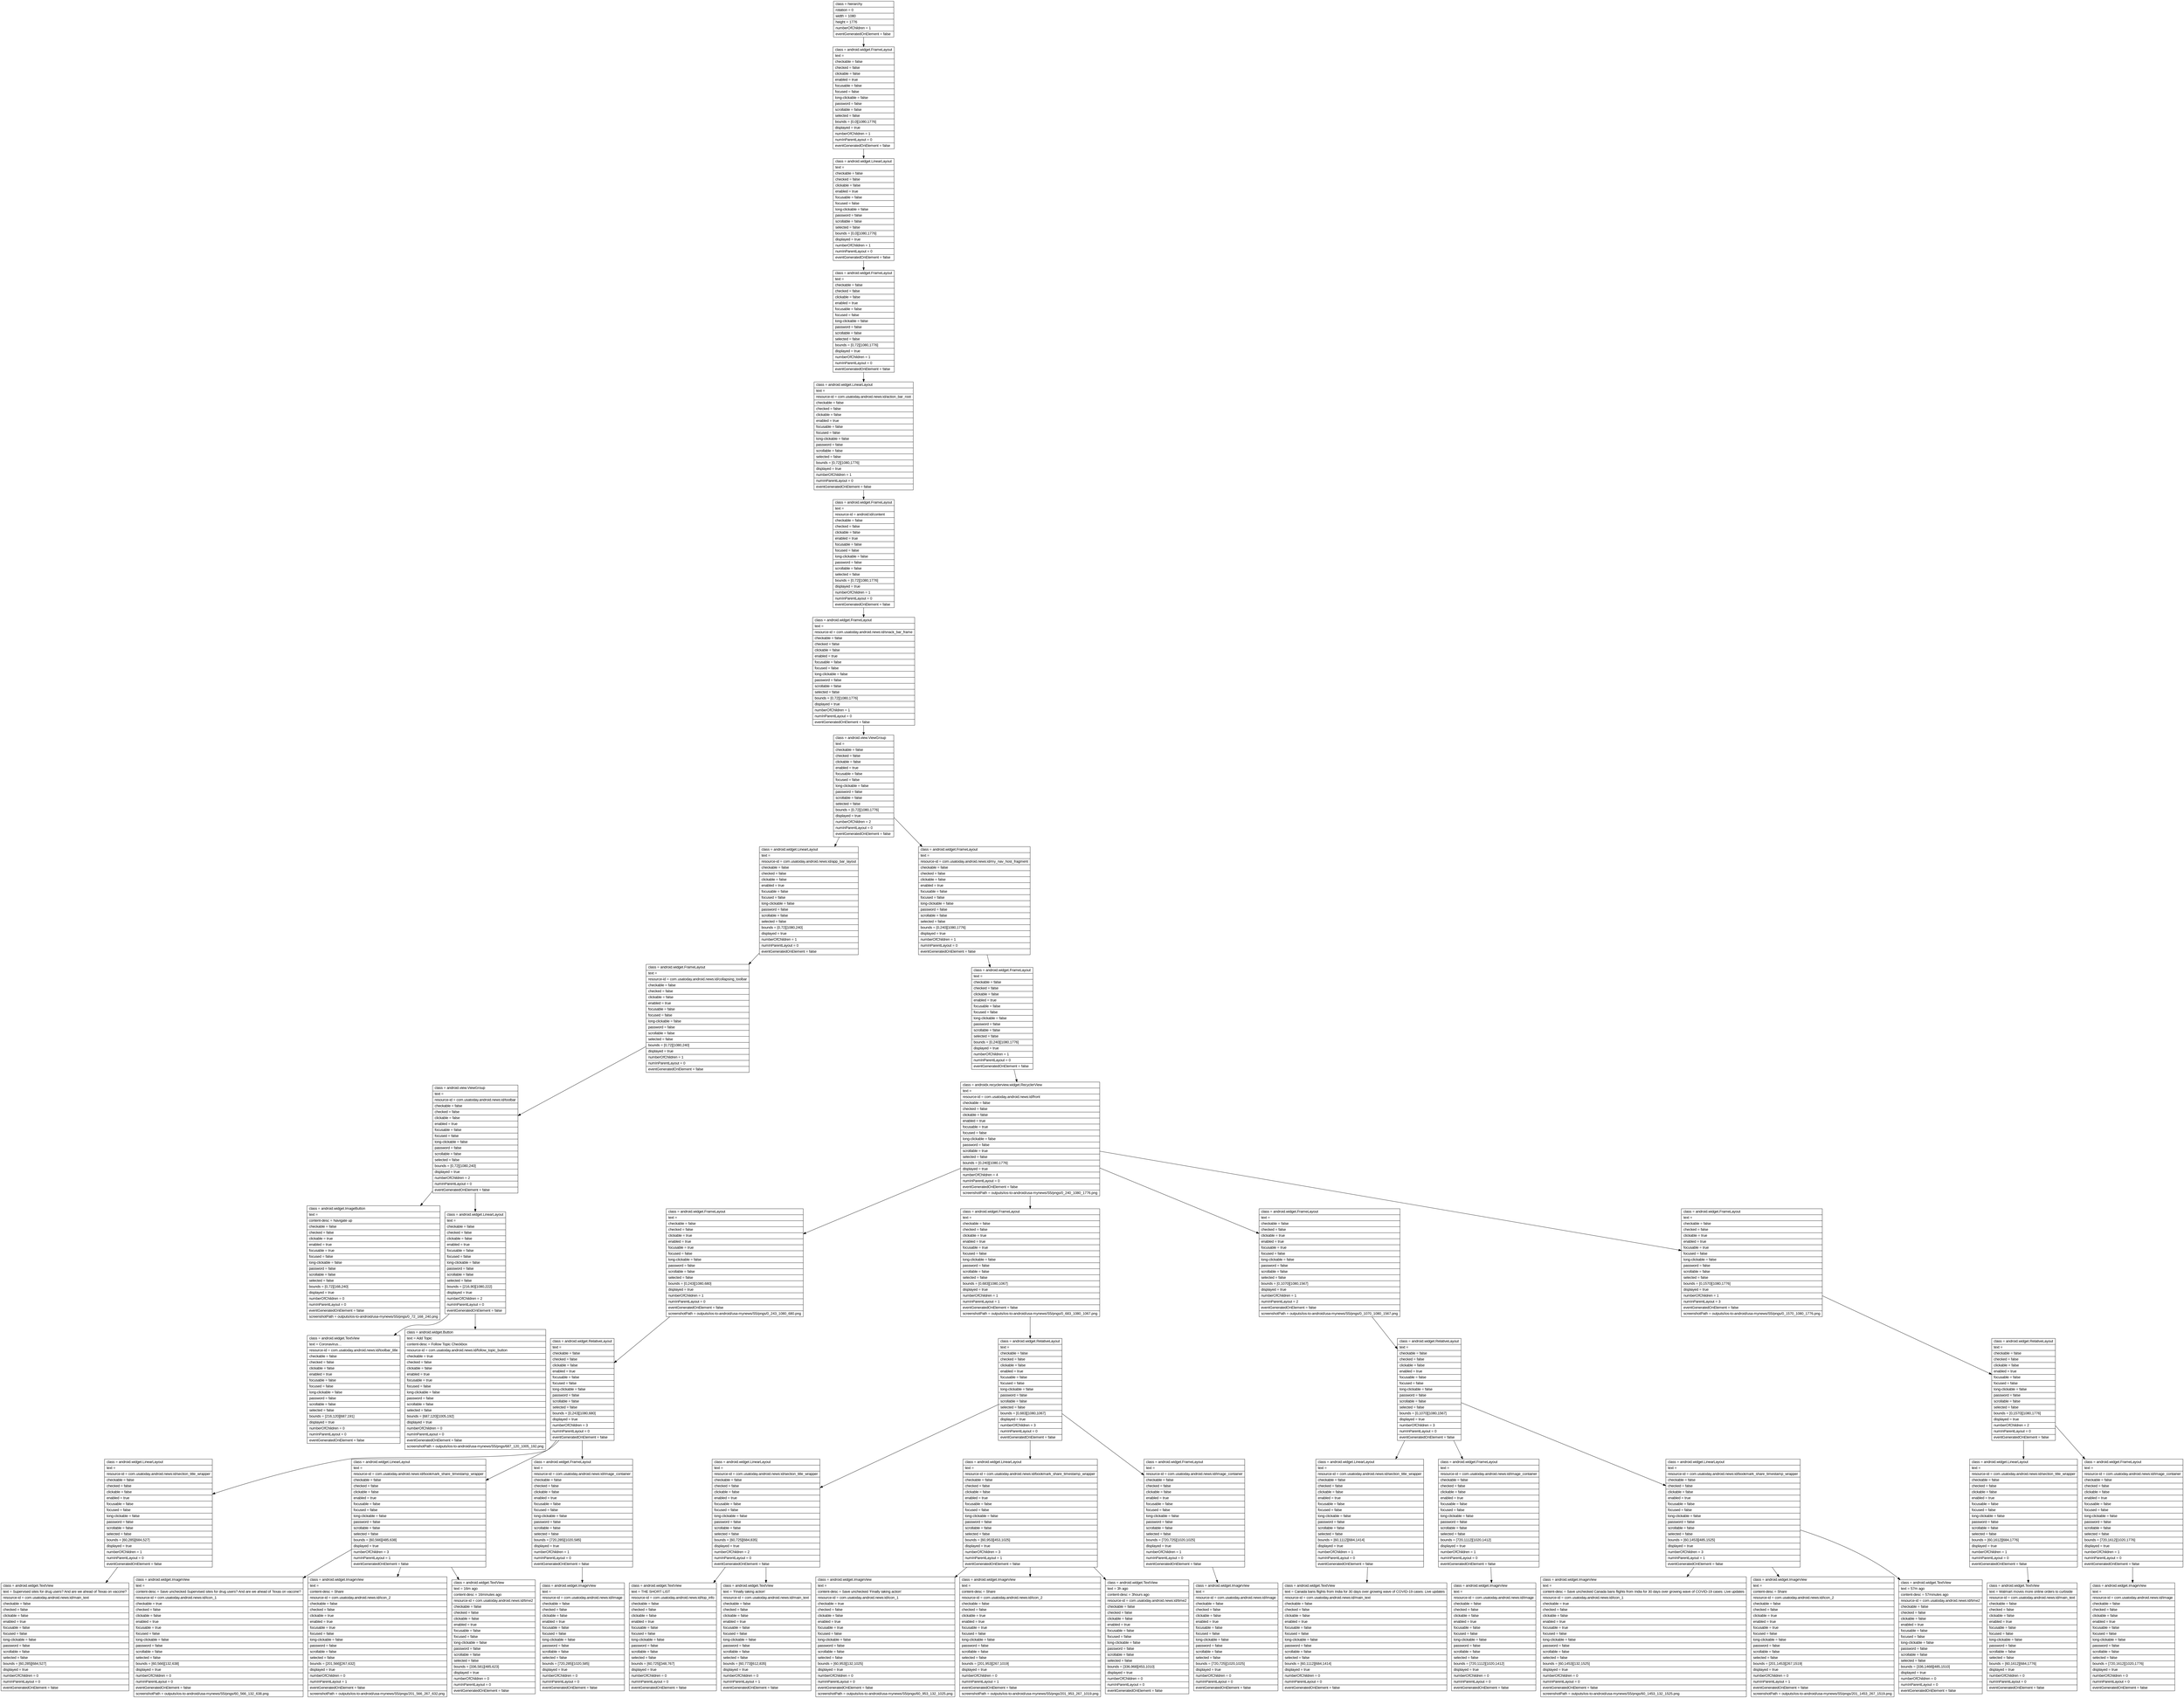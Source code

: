 digraph Layout {

	node [shape=record fontname=Arial];

	0	[label="{class = hierarchy\l|rotation = 0\l|width = 1080\l|height = 1776\l|numberOfChildren = 1\l|eventGeneratedOnElement = false \l}"]
	1	[label="{class = android.widget.FrameLayout\l|text = \l|checkable = false\l|checked = false\l|clickable = false\l|enabled = true\l|focusable = false\l|focused = false\l|long-clickable = false\l|password = false\l|scrollable = false\l|selected = false\l|bounds = [0,0][1080,1776]\l|displayed = true\l|numberOfChildren = 1\l|numInParentLayout = 0\l|eventGeneratedOnElement = false \l}"]
	2	[label="{class = android.widget.LinearLayout\l|text = \l|checkable = false\l|checked = false\l|clickable = false\l|enabled = true\l|focusable = false\l|focused = false\l|long-clickable = false\l|password = false\l|scrollable = false\l|selected = false\l|bounds = [0,0][1080,1776]\l|displayed = true\l|numberOfChildren = 1\l|numInParentLayout = 0\l|eventGeneratedOnElement = false \l}"]
	3	[label="{class = android.widget.FrameLayout\l|text = \l|checkable = false\l|checked = false\l|clickable = false\l|enabled = true\l|focusable = false\l|focused = false\l|long-clickable = false\l|password = false\l|scrollable = false\l|selected = false\l|bounds = [0,72][1080,1776]\l|displayed = true\l|numberOfChildren = 1\l|numInParentLayout = 0\l|eventGeneratedOnElement = false \l}"]
	4	[label="{class = android.widget.LinearLayout\l|text = \l|resource-id = com.usatoday.android.news:id/action_bar_root\l|checkable = false\l|checked = false\l|clickable = false\l|enabled = true\l|focusable = false\l|focused = false\l|long-clickable = false\l|password = false\l|scrollable = false\l|selected = false\l|bounds = [0,72][1080,1776]\l|displayed = true\l|numberOfChildren = 1\l|numInParentLayout = 0\l|eventGeneratedOnElement = false \l}"]
	5	[label="{class = android.widget.FrameLayout\l|text = \l|resource-id = android:id/content\l|checkable = false\l|checked = false\l|clickable = false\l|enabled = true\l|focusable = false\l|focused = false\l|long-clickable = false\l|password = false\l|scrollable = false\l|selected = false\l|bounds = [0,72][1080,1776]\l|displayed = true\l|numberOfChildren = 1\l|numInParentLayout = 0\l|eventGeneratedOnElement = false \l}"]
	6	[label="{class = android.widget.FrameLayout\l|text = \l|resource-id = com.usatoday.android.news:id/snack_bar_frame\l|checkable = false\l|checked = false\l|clickable = false\l|enabled = true\l|focusable = false\l|focused = false\l|long-clickable = false\l|password = false\l|scrollable = false\l|selected = false\l|bounds = [0,72][1080,1776]\l|displayed = true\l|numberOfChildren = 1\l|numInParentLayout = 0\l|eventGeneratedOnElement = false \l}"]
	7	[label="{class = android.view.ViewGroup\l|text = \l|checkable = false\l|checked = false\l|clickable = false\l|enabled = true\l|focusable = false\l|focused = false\l|long-clickable = false\l|password = false\l|scrollable = false\l|selected = false\l|bounds = [0,72][1080,1776]\l|displayed = true\l|numberOfChildren = 2\l|numInParentLayout = 0\l|eventGeneratedOnElement = false \l}"]
	8	[label="{class = android.widget.LinearLayout\l|text = \l|resource-id = com.usatoday.android.news:id/app_bar_layout\l|checkable = false\l|checked = false\l|clickable = false\l|enabled = true\l|focusable = false\l|focused = false\l|long-clickable = false\l|password = false\l|scrollable = false\l|selected = false\l|bounds = [0,72][1080,240]\l|displayed = true\l|numberOfChildren = 1\l|numInParentLayout = 0\l|eventGeneratedOnElement = false \l}"]
	9	[label="{class = android.widget.FrameLayout\l|text = \l|resource-id = com.usatoday.android.news:id/my_nav_host_fragment\l|checkable = false\l|checked = false\l|clickable = false\l|enabled = true\l|focusable = false\l|focused = false\l|long-clickable = false\l|password = false\l|scrollable = false\l|selected = false\l|bounds = [0,240][1080,1776]\l|displayed = true\l|numberOfChildren = 1\l|numInParentLayout = 0\l|eventGeneratedOnElement = false \l}"]
	10	[label="{class = android.widget.FrameLayout\l|text = \l|resource-id = com.usatoday.android.news:id/collapsing_toolbar\l|checkable = false\l|checked = false\l|clickable = false\l|enabled = true\l|focusable = false\l|focused = false\l|long-clickable = false\l|password = false\l|scrollable = false\l|selected = false\l|bounds = [0,72][1080,240]\l|displayed = true\l|numberOfChildren = 1\l|numInParentLayout = 0\l|eventGeneratedOnElement = false \l}"]
	11	[label="{class = android.widget.FrameLayout\l|text = \l|checkable = false\l|checked = false\l|clickable = false\l|enabled = true\l|focusable = false\l|focused = false\l|long-clickable = false\l|password = false\l|scrollable = false\l|selected = false\l|bounds = [0,240][1080,1776]\l|displayed = true\l|numberOfChildren = 1\l|numInParentLayout = 0\l|eventGeneratedOnElement = false \l}"]
	12	[label="{class = android.view.ViewGroup\l|text = \l|resource-id = com.usatoday.android.news:id/toolbar\l|checkable = false\l|checked = false\l|clickable = false\l|enabled = true\l|focusable = false\l|focused = false\l|long-clickable = false\l|password = false\l|scrollable = false\l|selected = false\l|bounds = [0,72][1080,240]\l|displayed = true\l|numberOfChildren = 2\l|numInParentLayout = 0\l|eventGeneratedOnElement = false \l}"]
	13	[label="{class = androidx.recyclerview.widget.RecyclerView\l|text = \l|resource-id = com.usatoday.android.news:id/front\l|checkable = false\l|checked = false\l|clickable = false\l|enabled = true\l|focusable = true\l|focused = false\l|long-clickable = false\l|password = false\l|scrollable = true\l|selected = false\l|bounds = [0,240][1080,1776]\l|displayed = true\l|numberOfChildren = 4\l|numInParentLayout = 0\l|eventGeneratedOnElement = false \l|screenshotPath = outputs/ios-to-android/usa-mynews/S5/pngs/0_240_1080_1776.png\l}"]
	14	[label="{class = android.widget.ImageButton\l|text = \l|content-desc = Navigate up\l|checkable = false\l|checked = false\l|clickable = true\l|enabled = true\l|focusable = true\l|focused = false\l|long-clickable = false\l|password = false\l|scrollable = false\l|selected = false\l|bounds = [0,72][168,240]\l|displayed = true\l|numberOfChildren = 0\l|numInParentLayout = 0\l|eventGeneratedOnElement = false \l|screenshotPath = outputs/ios-to-android/usa-mynews/S5/pngs/0_72_168_240.png\l}"]
	15	[label="{class = android.widget.LinearLayout\l|text = \l|checkable = false\l|checked = false\l|clickable = false\l|enabled = true\l|focusable = false\l|focused = false\l|long-clickable = false\l|password = false\l|scrollable = false\l|selected = false\l|bounds = [216,90][1080,222]\l|displayed = true\l|numberOfChildren = 2\l|numInParentLayout = 0\l|eventGeneratedOnElement = false \l}"]
	16	[label="{class = android.widget.FrameLayout\l|text = \l|checkable = false\l|checked = false\l|clickable = true\l|enabled = true\l|focusable = true\l|focused = false\l|long-clickable = false\l|password = false\l|scrollable = false\l|selected = false\l|bounds = [0,243][1080,680]\l|displayed = true\l|numberOfChildren = 1\l|numInParentLayout = 0\l|eventGeneratedOnElement = false \l|screenshotPath = outputs/ios-to-android/usa-mynews/S5/pngs/0_243_1080_680.png\l}"]
	17	[label="{class = android.widget.FrameLayout\l|text = \l|checkable = false\l|checked = false\l|clickable = true\l|enabled = true\l|focusable = true\l|focused = false\l|long-clickable = false\l|password = false\l|scrollable = false\l|selected = false\l|bounds = [0,683][1080,1067]\l|displayed = true\l|numberOfChildren = 1\l|numInParentLayout = 1\l|eventGeneratedOnElement = false \l|screenshotPath = outputs/ios-to-android/usa-mynews/S5/pngs/0_683_1080_1067.png\l}"]
	18	[label="{class = android.widget.FrameLayout\l|text = \l|checkable = false\l|checked = false\l|clickable = true\l|enabled = true\l|focusable = true\l|focused = false\l|long-clickable = false\l|password = false\l|scrollable = false\l|selected = false\l|bounds = [0,1070][1080,1567]\l|displayed = true\l|numberOfChildren = 1\l|numInParentLayout = 2\l|eventGeneratedOnElement = false \l|screenshotPath = outputs/ios-to-android/usa-mynews/S5/pngs/0_1070_1080_1567.png\l}"]
	19	[label="{class = android.widget.FrameLayout\l|text = \l|checkable = false\l|checked = false\l|clickable = true\l|enabled = true\l|focusable = true\l|focused = false\l|long-clickable = false\l|password = false\l|scrollable = false\l|selected = false\l|bounds = [0,1570][1080,1776]\l|displayed = true\l|numberOfChildren = 1\l|numInParentLayout = 3\l|eventGeneratedOnElement = false \l|screenshotPath = outputs/ios-to-android/usa-mynews/S5/pngs/0_1570_1080_1776.png\l}"]
	20	[label="{class = android.widget.TextView\l|text = Coronavirus…\l|resource-id = com.usatoday.android.news:id/toolbar_title\l|checkable = false\l|checked = false\l|clickable = false\l|enabled = true\l|focusable = false\l|focused = false\l|long-clickable = false\l|password = false\l|scrollable = false\l|selected = false\l|bounds = [216,120][687,191]\l|displayed = true\l|numberOfChildren = 0\l|numInParentLayout = 0\l|eventGeneratedOnElement = false \l}"]
	21	[label="{class = android.widget.Button\l|text = Add Topic\l|content-desc = Follow Topic Checkbox\l|resource-id = com.usatoday.android.news:id/follow_topic_button\l|checkable = true\l|checked = false\l|clickable = false\l|enabled = true\l|focusable = true\l|focused = false\l|long-clickable = false\l|password = false\l|scrollable = false\l|selected = false\l|bounds = [687,120][1005,192]\l|displayed = true\l|numberOfChildren = 0\l|numInParentLayout = 0\l|eventGeneratedOnElement = false \l|screenshotPath = outputs/ios-to-android/usa-mynews/S5/pngs/687_120_1005_192.png\l}"]
	22	[label="{class = android.widget.RelativeLayout\l|text = \l|checkable = false\l|checked = false\l|clickable = false\l|enabled = true\l|focusable = false\l|focused = false\l|long-clickable = false\l|password = false\l|scrollable = false\l|selected = false\l|bounds = [0,243][1080,680]\l|displayed = true\l|numberOfChildren = 3\l|numInParentLayout = 0\l|eventGeneratedOnElement = false \l}"]
	23	[label="{class = android.widget.RelativeLayout\l|text = \l|checkable = false\l|checked = false\l|clickable = false\l|enabled = true\l|focusable = false\l|focused = false\l|long-clickable = false\l|password = false\l|scrollable = false\l|selected = false\l|bounds = [0,683][1080,1067]\l|displayed = true\l|numberOfChildren = 3\l|numInParentLayout = 0\l|eventGeneratedOnElement = false \l}"]
	24	[label="{class = android.widget.RelativeLayout\l|text = \l|checkable = false\l|checked = false\l|clickable = false\l|enabled = true\l|focusable = false\l|focused = false\l|long-clickable = false\l|password = false\l|scrollable = false\l|selected = false\l|bounds = [0,1070][1080,1567]\l|displayed = true\l|numberOfChildren = 3\l|numInParentLayout = 0\l|eventGeneratedOnElement = false \l}"]
	25	[label="{class = android.widget.RelativeLayout\l|text = \l|checkable = false\l|checked = false\l|clickable = false\l|enabled = true\l|focusable = false\l|focused = false\l|long-clickable = false\l|password = false\l|scrollable = false\l|selected = false\l|bounds = [0,1570][1080,1776]\l|displayed = true\l|numberOfChildren = 2\l|numInParentLayout = 0\l|eventGeneratedOnElement = false \l}"]
	26	[label="{class = android.widget.LinearLayout\l|text = \l|resource-id = com.usatoday.android.news:id/section_title_wrapper\l|checkable = false\l|checked = false\l|clickable = false\l|enabled = true\l|focusable = false\l|focused = false\l|long-clickable = false\l|password = false\l|scrollable = false\l|selected = false\l|bounds = [60,285][684,527]\l|displayed = true\l|numberOfChildren = 1\l|numInParentLayout = 0\l|eventGeneratedOnElement = false \l}"]
	27	[label="{class = android.widget.LinearLayout\l|text = \l|resource-id = com.usatoday.android.news:id/bookmark_share_timestamp_wrapper\l|checkable = false\l|checked = false\l|clickable = false\l|enabled = true\l|focusable = false\l|focused = false\l|long-clickable = false\l|password = false\l|scrollable = false\l|selected = false\l|bounds = [60,566][485,638]\l|displayed = true\l|numberOfChildren = 3\l|numInParentLayout = 1\l|eventGeneratedOnElement = false \l}"]
	28	[label="{class = android.widget.FrameLayout\l|text = \l|resource-id = com.usatoday.android.news:id/image_container\l|checkable = false\l|checked = false\l|clickable = false\l|enabled = true\l|focusable = false\l|focused = false\l|long-clickable = false\l|password = false\l|scrollable = false\l|selected = false\l|bounds = [720,285][1020,585]\l|displayed = true\l|numberOfChildren = 1\l|numInParentLayout = 0\l|eventGeneratedOnElement = false \l}"]
	29	[label="{class = android.widget.LinearLayout\l|text = \l|resource-id = com.usatoday.android.news:id/section_title_wrapper\l|checkable = false\l|checked = false\l|clickable = false\l|enabled = true\l|focusable = false\l|focused = false\l|long-clickable = false\l|password = false\l|scrollable = false\l|selected = false\l|bounds = [60,725][684,835]\l|displayed = true\l|numberOfChildren = 2\l|numInParentLayout = 0\l|eventGeneratedOnElement = false \l}"]
	30	[label="{class = android.widget.LinearLayout\l|text = \l|resource-id = com.usatoday.android.news:id/bookmark_share_timestamp_wrapper\l|checkable = false\l|checked = false\l|clickable = false\l|enabled = true\l|focusable = false\l|focused = false\l|long-clickable = false\l|password = false\l|scrollable = false\l|selected = false\l|bounds = [60,953][453,1025]\l|displayed = true\l|numberOfChildren = 3\l|numInParentLayout = 1\l|eventGeneratedOnElement = false \l}"]
	31	[label="{class = android.widget.FrameLayout\l|text = \l|resource-id = com.usatoday.android.news:id/image_container\l|checkable = false\l|checked = false\l|clickable = false\l|enabled = true\l|focusable = false\l|focused = false\l|long-clickable = false\l|password = false\l|scrollable = false\l|selected = false\l|bounds = [720,725][1020,1025]\l|displayed = true\l|numberOfChildren = 1\l|numInParentLayout = 0\l|eventGeneratedOnElement = false \l}"]
	32	[label="{class = android.widget.LinearLayout\l|text = \l|resource-id = com.usatoday.android.news:id/section_title_wrapper\l|checkable = false\l|checked = false\l|clickable = false\l|enabled = true\l|focusable = false\l|focused = false\l|long-clickable = false\l|password = false\l|scrollable = false\l|selected = false\l|bounds = [60,1112][684,1414]\l|displayed = true\l|numberOfChildren = 1\l|numInParentLayout = 0\l|eventGeneratedOnElement = false \l}"]
	33	[label="{class = android.widget.FrameLayout\l|text = \l|resource-id = com.usatoday.android.news:id/image_container\l|checkable = false\l|checked = false\l|clickable = false\l|enabled = true\l|focusable = false\l|focused = false\l|long-clickable = false\l|password = false\l|scrollable = false\l|selected = false\l|bounds = [720,1112][1020,1412]\l|displayed = true\l|numberOfChildren = 1\l|numInParentLayout = 0\l|eventGeneratedOnElement = false \l}"]
	34	[label="{class = android.widget.LinearLayout\l|text = \l|resource-id = com.usatoday.android.news:id/bookmark_share_timestamp_wrapper\l|checkable = false\l|checked = false\l|clickable = false\l|enabled = true\l|focusable = false\l|focused = false\l|long-clickable = false\l|password = false\l|scrollable = false\l|selected = false\l|bounds = [60,1453][485,1525]\l|displayed = true\l|numberOfChildren = 3\l|numInParentLayout = 1\l|eventGeneratedOnElement = false \l}"]
	35	[label="{class = android.widget.LinearLayout\l|text = \l|resource-id = com.usatoday.android.news:id/section_title_wrapper\l|checkable = false\l|checked = false\l|clickable = false\l|enabled = true\l|focusable = false\l|focused = false\l|long-clickable = false\l|password = false\l|scrollable = false\l|selected = false\l|bounds = [60,1612][684,1776]\l|displayed = true\l|numberOfChildren = 1\l|numInParentLayout = 0\l|eventGeneratedOnElement = false \l}"]
	36	[label="{class = android.widget.FrameLayout\l|text = \l|resource-id = com.usatoday.android.news:id/image_container\l|checkable = false\l|checked = false\l|clickable = false\l|enabled = true\l|focusable = false\l|focused = false\l|long-clickable = false\l|password = false\l|scrollable = false\l|selected = false\l|bounds = [720,1612][1020,1776]\l|displayed = true\l|numberOfChildren = 1\l|numInParentLayout = 0\l|eventGeneratedOnElement = false \l}"]
	37	[label="{class = android.widget.TextView\l|text = Supervised sites for drug users? And are we ahead of Texas on vaccine?\l|resource-id = com.usatoday.android.news:id/main_text\l|checkable = false\l|checked = false\l|clickable = false\l|enabled = true\l|focusable = false\l|focused = false\l|long-clickable = false\l|password = false\l|scrollable = false\l|selected = false\l|bounds = [60,285][684,527]\l|displayed = true\l|numberOfChildren = 0\l|numInParentLayout = 0\l|eventGeneratedOnElement = false \l}"]
	38	[label="{class = android.widget.ImageView\l|text = \l|content-desc = Save unchecked Supervised sites for drug users? And are we ahead of Texas on vaccine?\l|resource-id = com.usatoday.android.news:id/icon_1\l|checkable = true\l|checked = false\l|clickable = false\l|enabled = true\l|focusable = true\l|focused = false\l|long-clickable = false\l|password = false\l|scrollable = false\l|selected = false\l|bounds = [60,566][132,638]\l|displayed = true\l|numberOfChildren = 0\l|numInParentLayout = 0\l|eventGeneratedOnElement = false \l|screenshotPath = outputs/ios-to-android/usa-mynews/S5/pngs/60_566_132_638.png\l}"]
	39	[label="{class = android.widget.ImageView\l|text = \l|content-desc = Share\l|resource-id = com.usatoday.android.news:id/icon_2\l|checkable = false\l|checked = false\l|clickable = true\l|enabled = true\l|focusable = true\l|focused = false\l|long-clickable = false\l|password = false\l|scrollable = false\l|selected = false\l|bounds = [201,566][267,632]\l|displayed = true\l|numberOfChildren = 0\l|numInParentLayout = 1\l|eventGeneratedOnElement = false \l|screenshotPath = outputs/ios-to-android/usa-mynews/S5/pngs/201_566_267_632.png\l}"]
	40	[label="{class = android.widget.TextView\l|text = 16m ago\l|content-desc = 16minutes ago\l|resource-id = com.usatoday.android.news:id/time2\l|checkable = false\l|checked = false\l|clickable = false\l|enabled = true\l|focusable = false\l|focused = false\l|long-clickable = false\l|password = false\l|scrollable = false\l|selected = false\l|bounds = [336,581][485,623]\l|displayed = true\l|numberOfChildren = 0\l|numInParentLayout = 0\l|eventGeneratedOnElement = false \l}"]
	41	[label="{class = android.widget.ImageView\l|text = \l|resource-id = com.usatoday.android.news:id/image\l|checkable = false\l|checked = false\l|clickable = false\l|enabled = true\l|focusable = false\l|focused = false\l|long-clickable = false\l|password = false\l|scrollable = false\l|selected = false\l|bounds = [720,285][1020,585]\l|displayed = true\l|numberOfChildren = 0\l|numInParentLayout = 0\l|eventGeneratedOnElement = false \l}"]
	42	[label="{class = android.widget.TextView\l|text = THE SHORT LIST\l|resource-id = com.usatoday.android.news:id/top_info\l|checkable = false\l|checked = false\l|clickable = false\l|enabled = true\l|focusable = false\l|focused = false\l|long-clickable = false\l|password = false\l|scrollable = false\l|selected = false\l|bounds = [60,725][348,767]\l|displayed = true\l|numberOfChildren = 0\l|numInParentLayout = 0\l|eventGeneratedOnElement = false \l}"]
	43	[label="{class = android.widget.TextView\l|text = 'Finally taking action'\l|resource-id = com.usatoday.android.news:id/main_text\l|checkable = false\l|checked = false\l|clickable = false\l|enabled = true\l|focusable = false\l|focused = false\l|long-clickable = false\l|password = false\l|scrollable = false\l|selected = false\l|bounds = [60,773][612,835]\l|displayed = true\l|numberOfChildren = 0\l|numInParentLayout = 1\l|eventGeneratedOnElement = false \l}"]
	44	[label="{class = android.widget.ImageView\l|text = \l|content-desc = Save unchecked 'Finally taking action'\l|resource-id = com.usatoday.android.news:id/icon_1\l|checkable = true\l|checked = false\l|clickable = false\l|enabled = true\l|focusable = true\l|focused = false\l|long-clickable = false\l|password = false\l|scrollable = false\l|selected = false\l|bounds = [60,953][132,1025]\l|displayed = true\l|numberOfChildren = 0\l|numInParentLayout = 0\l|eventGeneratedOnElement = false \l|screenshotPath = outputs/ios-to-android/usa-mynews/S5/pngs/60_953_132_1025.png\l}"]
	45	[label="{class = android.widget.ImageView\l|text = \l|content-desc = Share\l|resource-id = com.usatoday.android.news:id/icon_2\l|checkable = false\l|checked = false\l|clickable = true\l|enabled = true\l|focusable = true\l|focused = false\l|long-clickable = false\l|password = false\l|scrollable = false\l|selected = false\l|bounds = [201,953][267,1019]\l|displayed = true\l|numberOfChildren = 0\l|numInParentLayout = 1\l|eventGeneratedOnElement = false \l|screenshotPath = outputs/ios-to-android/usa-mynews/S5/pngs/201_953_267_1019.png\l}"]
	46	[label="{class = android.widget.TextView\l|text = 3h ago\l|content-desc = 3hours ago\l|resource-id = com.usatoday.android.news:id/time2\l|checkable = false\l|checked = false\l|clickable = false\l|enabled = true\l|focusable = false\l|focused = false\l|long-clickable = false\l|password = false\l|scrollable = false\l|selected = false\l|bounds = [336,968][453,1010]\l|displayed = true\l|numberOfChildren = 0\l|numInParentLayout = 0\l|eventGeneratedOnElement = false \l}"]
	47	[label="{class = android.widget.ImageView\l|text = \l|resource-id = com.usatoday.android.news:id/image\l|checkable = false\l|checked = false\l|clickable = false\l|enabled = true\l|focusable = false\l|focused = false\l|long-clickable = false\l|password = false\l|scrollable = false\l|selected = false\l|bounds = [720,725][1020,1025]\l|displayed = true\l|numberOfChildren = 0\l|numInParentLayout = 0\l|eventGeneratedOnElement = false \l}"]
	48	[label="{class = android.widget.TextView\l|text = Canada bans flights from India for 30 days over growing wave of COVID-19 cases: Live updates\l|resource-id = com.usatoday.android.news:id/main_text\l|checkable = false\l|checked = false\l|clickable = false\l|enabled = true\l|focusable = false\l|focused = false\l|long-clickable = false\l|password = false\l|scrollable = false\l|selected = false\l|bounds = [60,1112][684,1414]\l|displayed = true\l|numberOfChildren = 0\l|numInParentLayout = 0\l|eventGeneratedOnElement = false \l}"]
	49	[label="{class = android.widget.ImageView\l|text = \l|resource-id = com.usatoday.android.news:id/image\l|checkable = false\l|checked = false\l|clickable = false\l|enabled = true\l|focusable = false\l|focused = false\l|long-clickable = false\l|password = false\l|scrollable = false\l|selected = false\l|bounds = [720,1112][1020,1412]\l|displayed = true\l|numberOfChildren = 0\l|numInParentLayout = 0\l|eventGeneratedOnElement = false \l}"]
	50	[label="{class = android.widget.ImageView\l|text = \l|content-desc = Save unchecked Canada bans flights from India for 30 days over growing wave of COVID-19 cases: Live updates\l|resource-id = com.usatoday.android.news:id/icon_1\l|checkable = true\l|checked = false\l|clickable = false\l|enabled = true\l|focusable = true\l|focused = false\l|long-clickable = false\l|password = false\l|scrollable = false\l|selected = false\l|bounds = [60,1453][132,1525]\l|displayed = true\l|numberOfChildren = 0\l|numInParentLayout = 0\l|eventGeneratedOnElement = false \l|screenshotPath = outputs/ios-to-android/usa-mynews/S5/pngs/60_1453_132_1525.png\l}"]
	51	[label="{class = android.widget.ImageView\l|text = \l|content-desc = Share\l|resource-id = com.usatoday.android.news:id/icon_2\l|checkable = false\l|checked = false\l|clickable = true\l|enabled = true\l|focusable = true\l|focused = false\l|long-clickable = false\l|password = false\l|scrollable = false\l|selected = false\l|bounds = [201,1453][267,1519]\l|displayed = true\l|numberOfChildren = 0\l|numInParentLayout = 1\l|eventGeneratedOnElement = false \l|screenshotPath = outputs/ios-to-android/usa-mynews/S5/pngs/201_1453_267_1519.png\l}"]
	52	[label="{class = android.widget.TextView\l|text = 57m ago\l|content-desc = 57minutes ago\l|resource-id = com.usatoday.android.news:id/time2\l|checkable = false\l|checked = false\l|clickable = false\l|enabled = true\l|focusable = false\l|focused = false\l|long-clickable = false\l|password = false\l|scrollable = false\l|selected = false\l|bounds = [336,1468][485,1510]\l|displayed = true\l|numberOfChildren = 0\l|numInParentLayout = 0\l|eventGeneratedOnElement = false \l}"]
	53	[label="{class = android.widget.TextView\l|text = Walmart moves more online orders to curbside\l|resource-id = com.usatoday.android.news:id/main_text\l|checkable = false\l|checked = false\l|clickable = false\l|enabled = true\l|focusable = false\l|focused = false\l|long-clickable = false\l|password = false\l|scrollable = false\l|selected = false\l|bounds = [60,1612][684,1776]\l|displayed = true\l|numberOfChildren = 0\l|numInParentLayout = 0\l|eventGeneratedOnElement = false \l}"]
	54	[label="{class = android.widget.ImageView\l|text = \l|resource-id = com.usatoday.android.news:id/image\l|checkable = false\l|checked = false\l|clickable = false\l|enabled = true\l|focusable = false\l|focused = false\l|long-clickable = false\l|password = false\l|scrollable = false\l|selected = false\l|bounds = [720,1612][1020,1776]\l|displayed = true\l|numberOfChildren = 0\l|numInParentLayout = 0\l|eventGeneratedOnElement = false \l}"]


	0 -> 1
	1 -> 2
	2 -> 3
	3 -> 4
	4 -> 5
	5 -> 6
	6 -> 7
	7 -> 8
	7 -> 9
	8 -> 10
	9 -> 11
	10 -> 12
	11 -> 13
	12 -> 14
	12 -> 15
	13 -> 16
	13 -> 17
	13 -> 18
	13 -> 19
	15 -> 20
	15 -> 21
	16 -> 22
	17 -> 23
	18 -> 24
	19 -> 25
	22 -> 26
	22 -> 27
	22 -> 28
	23 -> 29
	23 -> 30
	23 -> 31
	24 -> 32
	24 -> 33
	24 -> 34
	25 -> 35
	25 -> 36
	26 -> 37
	27 -> 38
	27 -> 39
	27 -> 40
	28 -> 41
	29 -> 42
	29 -> 43
	30 -> 44
	30 -> 45
	30 -> 46
	31 -> 47
	32 -> 48
	33 -> 49
	34 -> 50
	34 -> 51
	34 -> 52
	35 -> 53
	36 -> 54


}